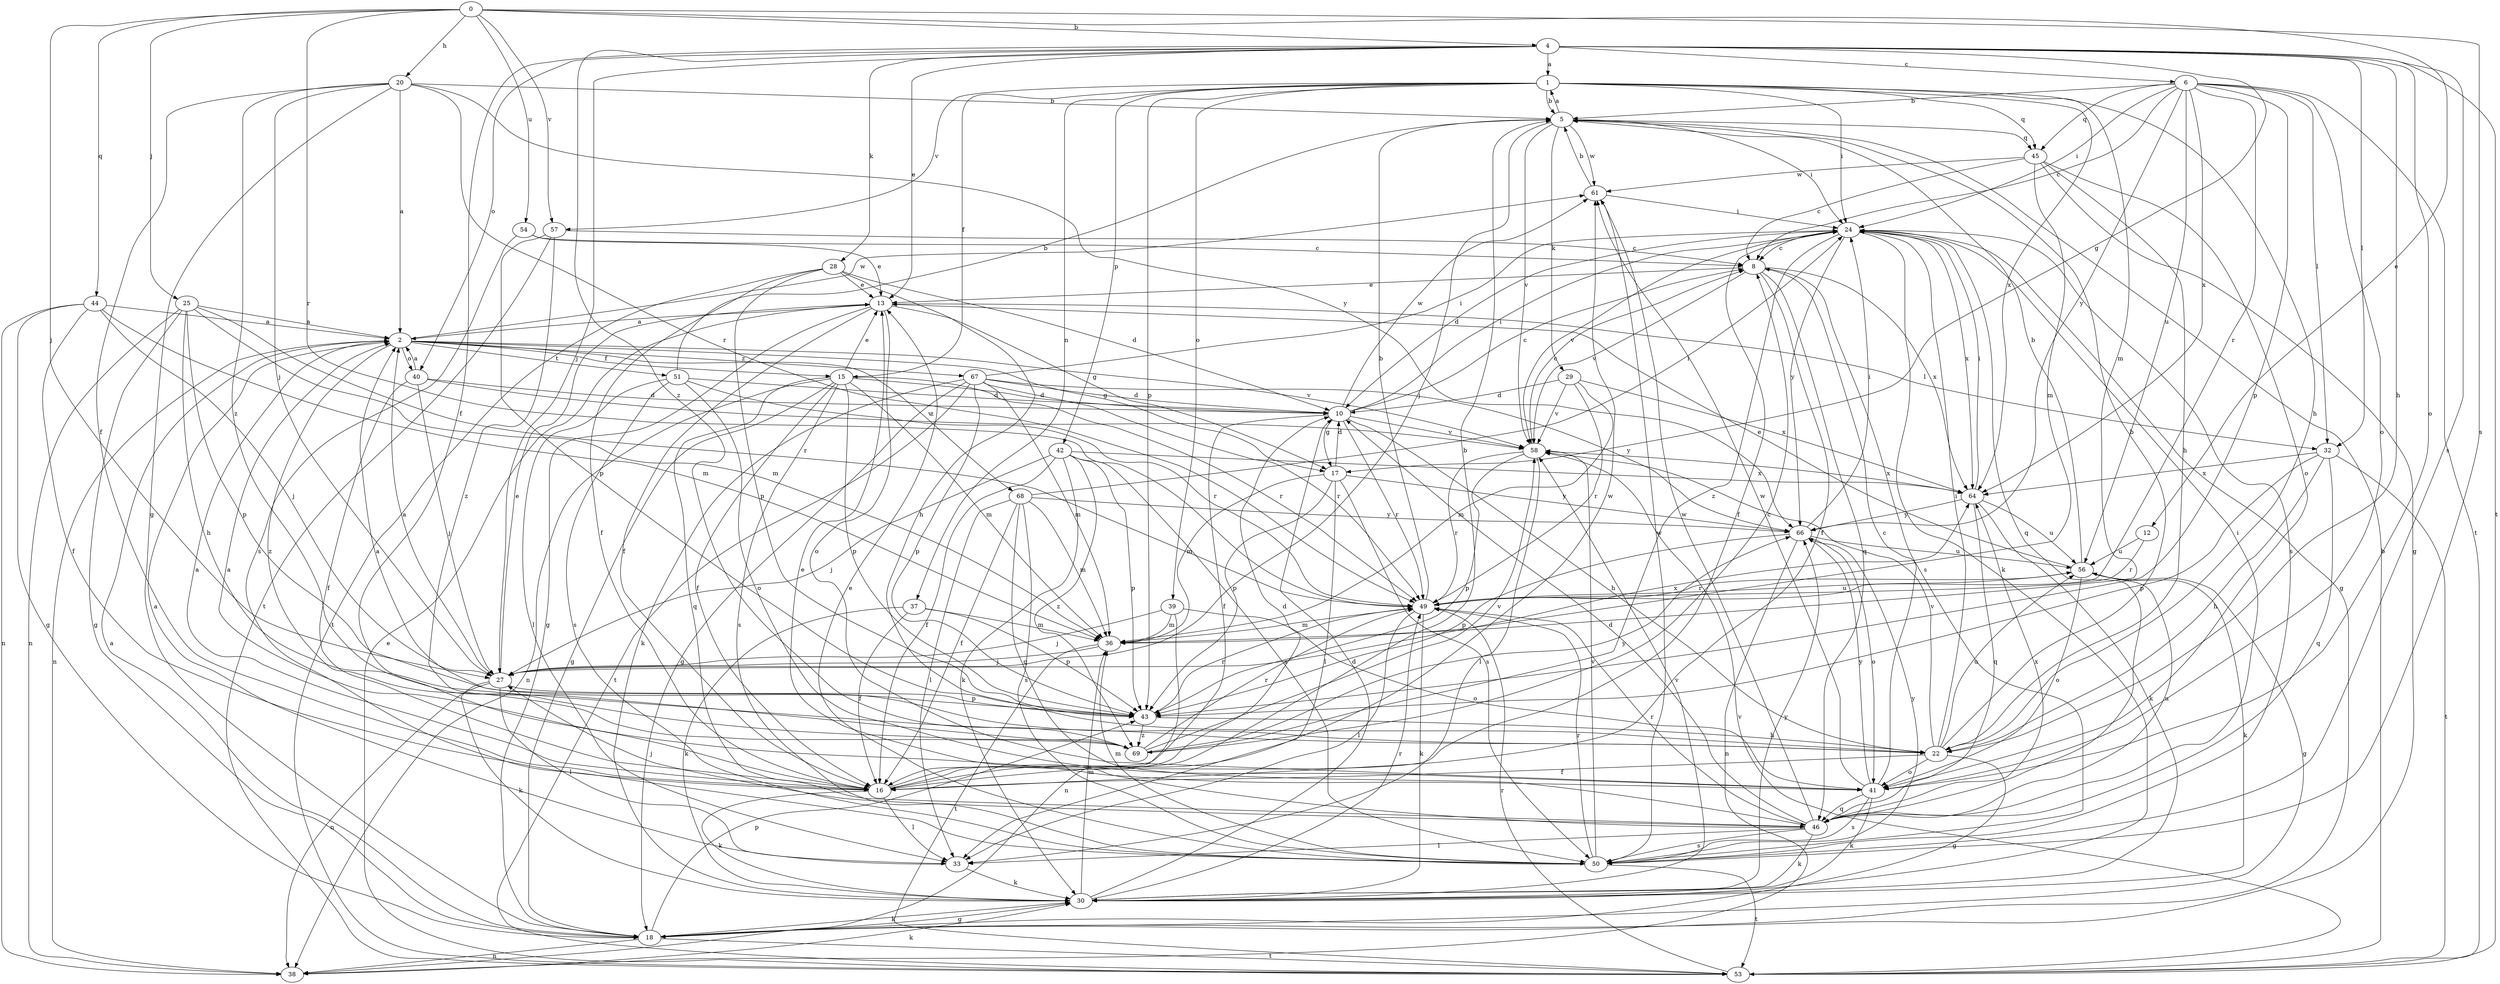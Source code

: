 strict digraph  {
0;
1;
2;
4;
5;
6;
8;
10;
12;
13;
15;
16;
17;
18;
20;
22;
24;
25;
27;
28;
29;
30;
32;
33;
36;
37;
38;
39;
40;
41;
42;
43;
44;
45;
46;
49;
50;
51;
53;
54;
56;
57;
58;
61;
64;
66;
67;
68;
69;
0 -> 4  [label=b];
0 -> 12  [label=e];
0 -> 20  [label=h];
0 -> 25  [label=j];
0 -> 27  [label=j];
0 -> 44  [label=q];
0 -> 49  [label=r];
0 -> 50  [label=s];
0 -> 54  [label=u];
0 -> 57  [label=v];
1 -> 5  [label=b];
1 -> 15  [label=f];
1 -> 22  [label=h];
1 -> 24  [label=i];
1 -> 36  [label=m];
1 -> 37  [label=n];
1 -> 39  [label=o];
1 -> 42  [label=p];
1 -> 43  [label=p];
1 -> 45  [label=q];
1 -> 57  [label=v];
1 -> 64  [label=x];
2 -> 15  [label=f];
2 -> 17  [label=g];
2 -> 38  [label=n];
2 -> 40  [label=o];
2 -> 51  [label=t];
2 -> 58  [label=v];
2 -> 61  [label=w];
2 -> 67  [label=z];
2 -> 68  [label=z];
2 -> 69  [label=z];
4 -> 1  [label=a];
4 -> 6  [label=c];
4 -> 13  [label=e];
4 -> 16  [label=f];
4 -> 17  [label=g];
4 -> 22  [label=h];
4 -> 27  [label=j];
4 -> 28  [label=k];
4 -> 32  [label=l];
4 -> 40  [label=o];
4 -> 41  [label=o];
4 -> 50  [label=s];
4 -> 53  [label=t];
4 -> 69  [label=z];
5 -> 1  [label=a];
5 -> 24  [label=i];
5 -> 27  [label=j];
5 -> 29  [label=k];
5 -> 45  [label=q];
5 -> 58  [label=v];
5 -> 61  [label=w];
6 -> 5  [label=b];
6 -> 8  [label=c];
6 -> 24  [label=i];
6 -> 32  [label=l];
6 -> 41  [label=o];
6 -> 43  [label=p];
6 -> 45  [label=q];
6 -> 49  [label=r];
6 -> 53  [label=t];
6 -> 56  [label=u];
6 -> 64  [label=x];
6 -> 66  [label=y];
8 -> 13  [label=e];
8 -> 16  [label=f];
8 -> 46  [label=q];
8 -> 50  [label=s];
8 -> 58  [label=v];
8 -> 64  [label=x];
10 -> 8  [label=c];
10 -> 16  [label=f];
10 -> 17  [label=g];
10 -> 22  [label=h];
10 -> 24  [label=i];
10 -> 49  [label=r];
10 -> 58  [label=v];
10 -> 61  [label=w];
12 -> 49  [label=r];
12 -> 56  [label=u];
13 -> 2  [label=a];
13 -> 16  [label=f];
13 -> 17  [label=g];
13 -> 18  [label=g];
13 -> 32  [label=l];
13 -> 41  [label=o];
15 -> 10  [label=d];
15 -> 13  [label=e];
15 -> 16  [label=f];
15 -> 18  [label=g];
15 -> 36  [label=m];
15 -> 38  [label=n];
15 -> 43  [label=p];
15 -> 46  [label=q];
15 -> 49  [label=r];
15 -> 50  [label=s];
16 -> 2  [label=a];
16 -> 5  [label=b];
16 -> 10  [label=d];
16 -> 30  [label=k];
16 -> 33  [label=l];
16 -> 61  [label=w];
17 -> 10  [label=d];
17 -> 33  [label=l];
17 -> 36  [label=m];
17 -> 43  [label=p];
17 -> 50  [label=s];
17 -> 66  [label=y];
18 -> 2  [label=a];
18 -> 30  [label=k];
18 -> 38  [label=n];
18 -> 43  [label=p];
18 -> 53  [label=t];
20 -> 2  [label=a];
20 -> 5  [label=b];
20 -> 16  [label=f];
20 -> 18  [label=g];
20 -> 27  [label=j];
20 -> 49  [label=r];
20 -> 66  [label=y];
20 -> 69  [label=z];
22 -> 2  [label=a];
22 -> 5  [label=b];
22 -> 16  [label=f];
22 -> 18  [label=g];
22 -> 24  [label=i];
22 -> 41  [label=o];
22 -> 56  [label=u];
22 -> 58  [label=v];
24 -> 8  [label=c];
24 -> 10  [label=d];
24 -> 16  [label=f];
24 -> 18  [label=g];
24 -> 30  [label=k];
24 -> 46  [label=q];
24 -> 50  [label=s];
24 -> 58  [label=v];
24 -> 64  [label=x];
24 -> 66  [label=y];
24 -> 69  [label=z];
25 -> 2  [label=a];
25 -> 18  [label=g];
25 -> 22  [label=h];
25 -> 36  [label=m];
25 -> 38  [label=n];
25 -> 43  [label=p];
25 -> 49  [label=r];
27 -> 2  [label=a];
27 -> 13  [label=e];
27 -> 30  [label=k];
27 -> 33  [label=l];
27 -> 38  [label=n];
27 -> 43  [label=p];
27 -> 64  [label=x];
28 -> 10  [label=d];
28 -> 13  [label=e];
28 -> 16  [label=f];
28 -> 22  [label=h];
28 -> 43  [label=p];
28 -> 53  [label=t];
29 -> 10  [label=d];
29 -> 36  [label=m];
29 -> 49  [label=r];
29 -> 58  [label=v];
29 -> 64  [label=x];
30 -> 10  [label=d];
30 -> 18  [label=g];
30 -> 36  [label=m];
30 -> 49  [label=r];
30 -> 58  [label=v];
30 -> 66  [label=y];
32 -> 22  [label=h];
32 -> 43  [label=p];
32 -> 46  [label=q];
32 -> 53  [label=t];
32 -> 64  [label=x];
33 -> 2  [label=a];
33 -> 30  [label=k];
36 -> 27  [label=j];
36 -> 53  [label=t];
37 -> 16  [label=f];
37 -> 30  [label=k];
37 -> 36  [label=m];
37 -> 43  [label=p];
38 -> 30  [label=k];
39 -> 27  [label=j];
39 -> 36  [label=m];
39 -> 38  [label=n];
39 -> 41  [label=o];
40 -> 2  [label=a];
40 -> 10  [label=d];
40 -> 16  [label=f];
40 -> 27  [label=j];
40 -> 58  [label=v];
41 -> 2  [label=a];
41 -> 8  [label=c];
41 -> 30  [label=k];
41 -> 46  [label=q];
41 -> 50  [label=s];
41 -> 61  [label=w];
41 -> 66  [label=y];
42 -> 16  [label=f];
42 -> 27  [label=j];
42 -> 30  [label=k];
42 -> 43  [label=p];
42 -> 50  [label=s];
42 -> 64  [label=x];
42 -> 69  [label=z];
43 -> 22  [label=h];
43 -> 49  [label=r];
43 -> 69  [label=z];
44 -> 2  [label=a];
44 -> 16  [label=f];
44 -> 18  [label=g];
44 -> 27  [label=j];
44 -> 36  [label=m];
44 -> 38  [label=n];
45 -> 8  [label=c];
45 -> 18  [label=g];
45 -> 22  [label=h];
45 -> 36  [label=m];
45 -> 41  [label=o];
45 -> 61  [label=w];
46 -> 10  [label=d];
46 -> 13  [label=e];
46 -> 24  [label=i];
46 -> 27  [label=j];
46 -> 30  [label=k];
46 -> 33  [label=l];
46 -> 49  [label=r];
46 -> 50  [label=s];
46 -> 56  [label=u];
46 -> 61  [label=w];
46 -> 64  [label=x];
49 -> 5  [label=b];
49 -> 30  [label=k];
49 -> 33  [label=l];
49 -> 36  [label=m];
49 -> 56  [label=u];
50 -> 13  [label=e];
50 -> 36  [label=m];
50 -> 49  [label=r];
50 -> 53  [label=t];
50 -> 58  [label=v];
50 -> 61  [label=w];
50 -> 66  [label=y];
51 -> 5  [label=b];
51 -> 10  [label=d];
51 -> 33  [label=l];
51 -> 41  [label=o];
51 -> 49  [label=r];
51 -> 50  [label=s];
53 -> 5  [label=b];
53 -> 13  [label=e];
53 -> 49  [label=r];
53 -> 58  [label=v];
54 -> 8  [label=c];
54 -> 13  [label=e];
54 -> 50  [label=s];
56 -> 5  [label=b];
56 -> 13  [label=e];
56 -> 18  [label=g];
56 -> 30  [label=k];
56 -> 41  [label=o];
56 -> 49  [label=r];
57 -> 8  [label=c];
57 -> 43  [label=p];
57 -> 53  [label=t];
57 -> 69  [label=z];
58 -> 8  [label=c];
58 -> 33  [label=l];
58 -> 43  [label=p];
58 -> 49  [label=r];
58 -> 64  [label=x];
61 -> 5  [label=b];
61 -> 24  [label=i];
64 -> 24  [label=i];
64 -> 30  [label=k];
64 -> 46  [label=q];
64 -> 56  [label=u];
64 -> 66  [label=y];
66 -> 24  [label=i];
66 -> 38  [label=n];
66 -> 41  [label=o];
66 -> 43  [label=p];
66 -> 56  [label=u];
67 -> 10  [label=d];
67 -> 18  [label=g];
67 -> 24  [label=i];
67 -> 30  [label=k];
67 -> 36  [label=m];
67 -> 43  [label=p];
67 -> 49  [label=r];
67 -> 53  [label=t];
67 -> 66  [label=y];
68 -> 16  [label=f];
68 -> 24  [label=i];
68 -> 33  [label=l];
68 -> 36  [label=m];
68 -> 46  [label=q];
68 -> 50  [label=s];
68 -> 66  [label=y];
69 -> 8  [label=c];
69 -> 49  [label=r];
69 -> 58  [label=v];
69 -> 66  [label=y];
}
